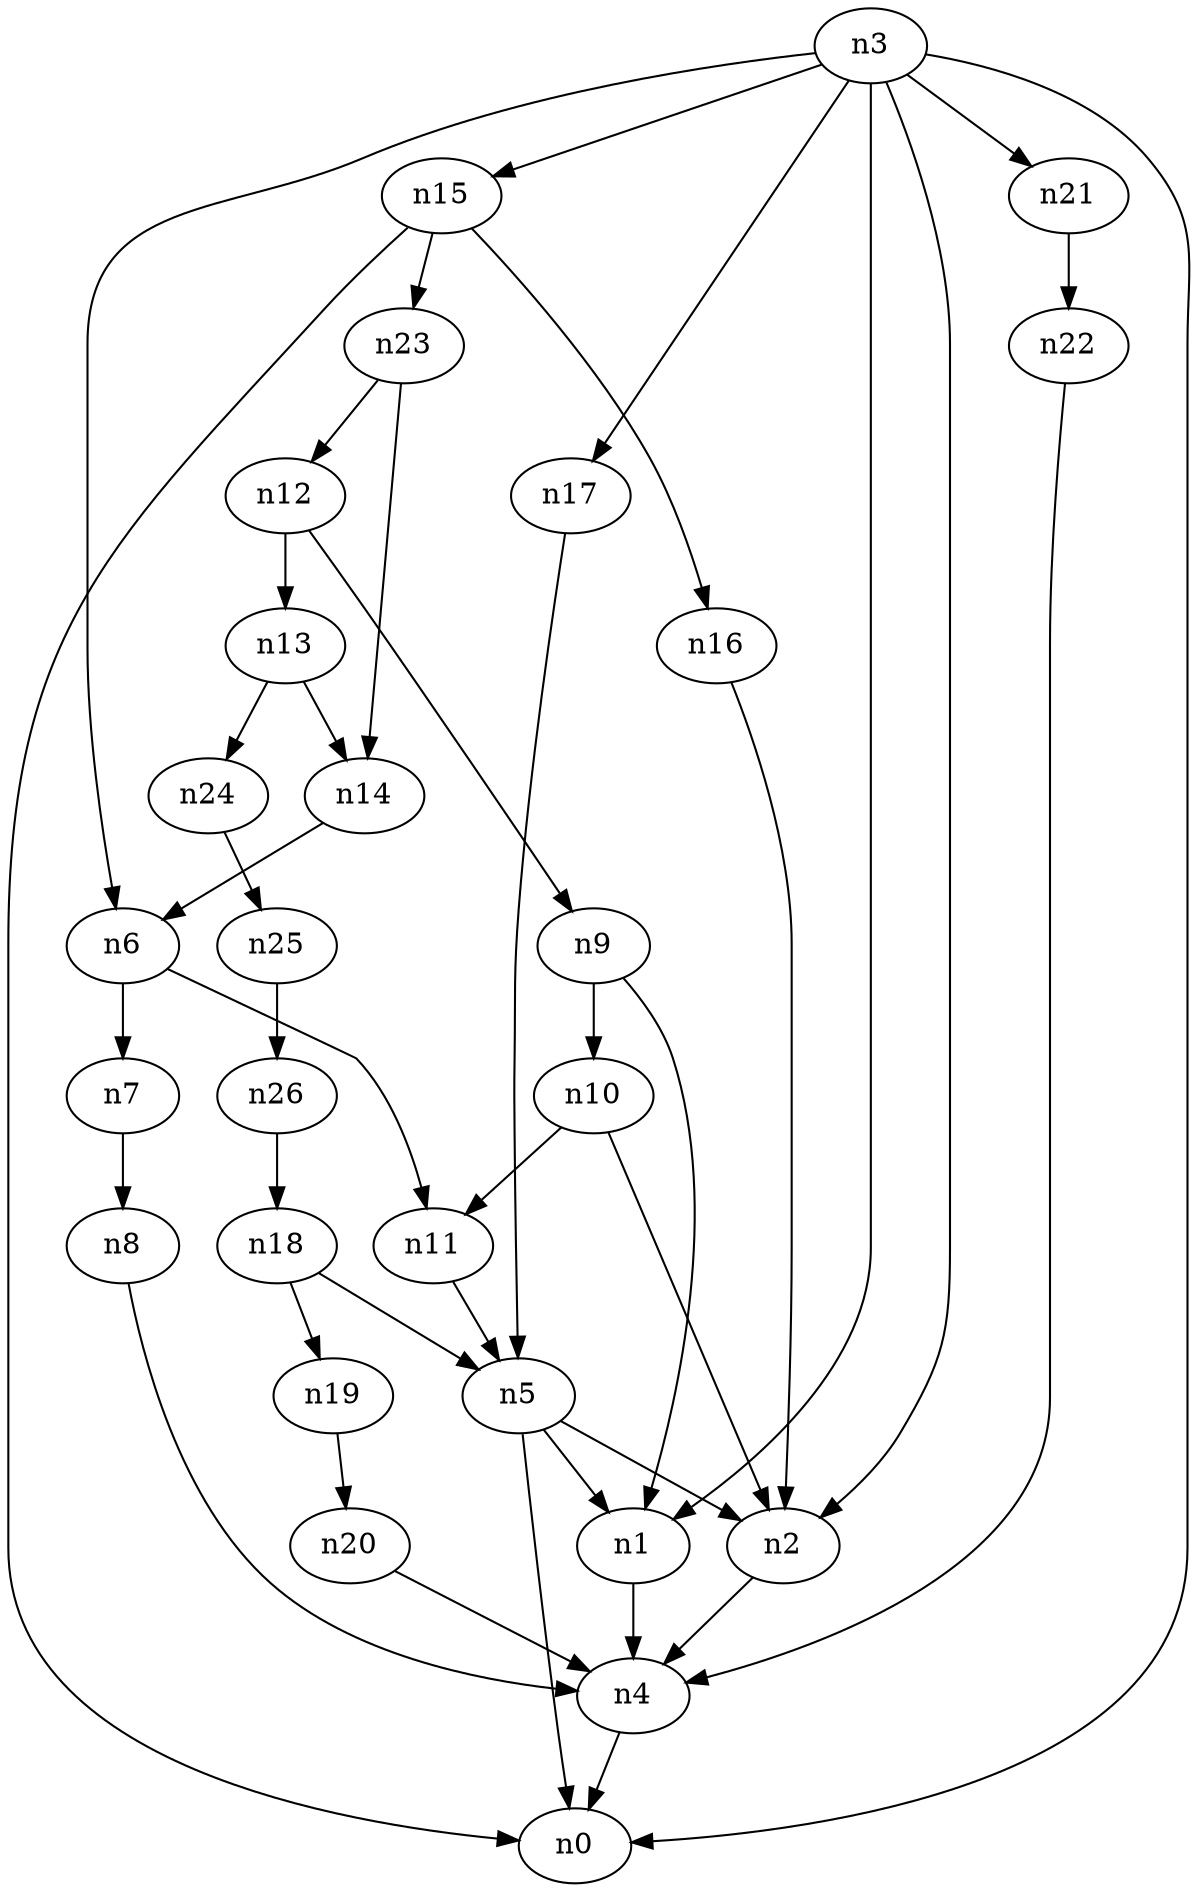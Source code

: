 digraph G {
	n1 -> n4	 [_graphml_id=e4];
	n2 -> n4	 [_graphml_id=e7];
	n3 -> n0	 [_graphml_id=e0];
	n3 -> n1	 [_graphml_id=e3];
	n3 -> n2	 [_graphml_id=e6];
	n3 -> n6	 [_graphml_id=e9];
	n3 -> n15	 [_graphml_id=e23];
	n3 -> n17	 [_graphml_id=e27];
	n3 -> n21	 [_graphml_id=e33];
	n4 -> n0	 [_graphml_id=e1];
	n5 -> n0	 [_graphml_id=e2];
	n5 -> n1	 [_graphml_id=e5];
	n5 -> n2	 [_graphml_id=e8];
	n6 -> n7	 [_graphml_id=e10];
	n6 -> n11	 [_graphml_id=e17];
	n7 -> n8	 [_graphml_id=e11];
	n8 -> n4	 [_graphml_id=e12];
	n9 -> n1	 [_graphml_id=e13];
	n9 -> n10	 [_graphml_id=e14];
	n10 -> n2	 [_graphml_id=e15];
	n10 -> n11	 [_graphml_id=e18];
	n11 -> n5	 [_graphml_id=e16];
	n12 -> n9	 [_graphml_id=e19];
	n12 -> n13	 [_graphml_id=e20];
	n13 -> n14	 [_graphml_id=e21];
	n13 -> n24	 [_graphml_id=e39];
	n14 -> n6	 [_graphml_id=e22];
	n15 -> n0	 [_graphml_id=e28];
	n15 -> n16	 [_graphml_id=e24];
	n15 -> n23	 [_graphml_id=e36];
	n16 -> n2	 [_graphml_id=e25];
	n17 -> n5	 [_graphml_id=e26];
	n18 -> n5	 [_graphml_id=e29];
	n18 -> n19	 [_graphml_id=e30];
	n19 -> n20	 [_graphml_id=e31];
	n20 -> n4	 [_graphml_id=e32];
	n21 -> n22	 [_graphml_id=e34];
	n22 -> n4	 [_graphml_id=e35];
	n23 -> n12	 [_graphml_id=e37];
	n23 -> n14	 [_graphml_id=e38];
	n24 -> n25	 [_graphml_id=e40];
	n25 -> n26	 [_graphml_id=e41];
	n26 -> n18	 [_graphml_id=e42];
}
